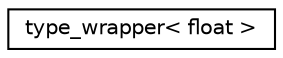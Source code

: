 digraph "Graphical Class Hierarchy"
{
 // INTERACTIVE_SVG=YES
  edge [fontname="Helvetica",fontsize="10",labelfontname="Helvetica",labelfontsize="10"];
  node [fontname="Helvetica",fontsize="10",shape=record];
  rankdir="LR";
  Node1 [label="type_wrapper\< float \>",height=0.2,width=0.4,color="black", fillcolor="white", style="filled",URL="$classtype__wrapper_3_01float_01_4.html"];
}
